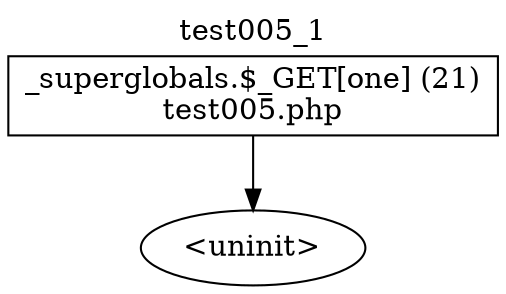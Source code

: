digraph cfg {
  label="test005_1";
  labelloc=t;
  n1 [shape=box, label="_superglobals.$_GET[one] (21)\ntest005.php"];
  n2 [shape=ellipse, label="<uninit>"];
  n1 -> n2;
}
